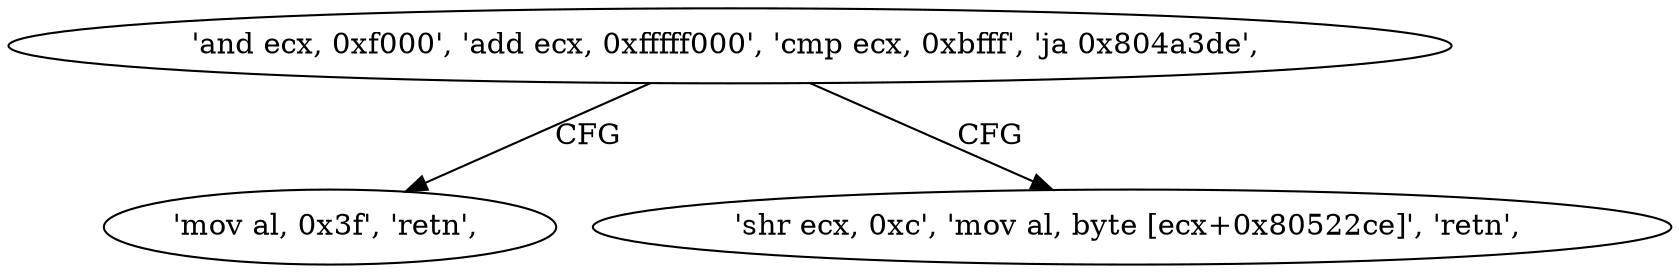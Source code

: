 digraph "func" {
"134521792" [label = "'and ecx, 0xf000', 'add ecx, 0xfffff000', 'cmp ecx, 0xbfff', 'ja 0x804a3de', " ]
"134521822" [label = "'mov al, 0x3f', 'retn', " ]
"134521812" [label = "'shr ecx, 0xc', 'mov al, byte [ecx+0x80522ce]', 'retn', " ]
"134521792" -> "134521822" [ label = "CFG" ]
"134521792" -> "134521812" [ label = "CFG" ]
}
